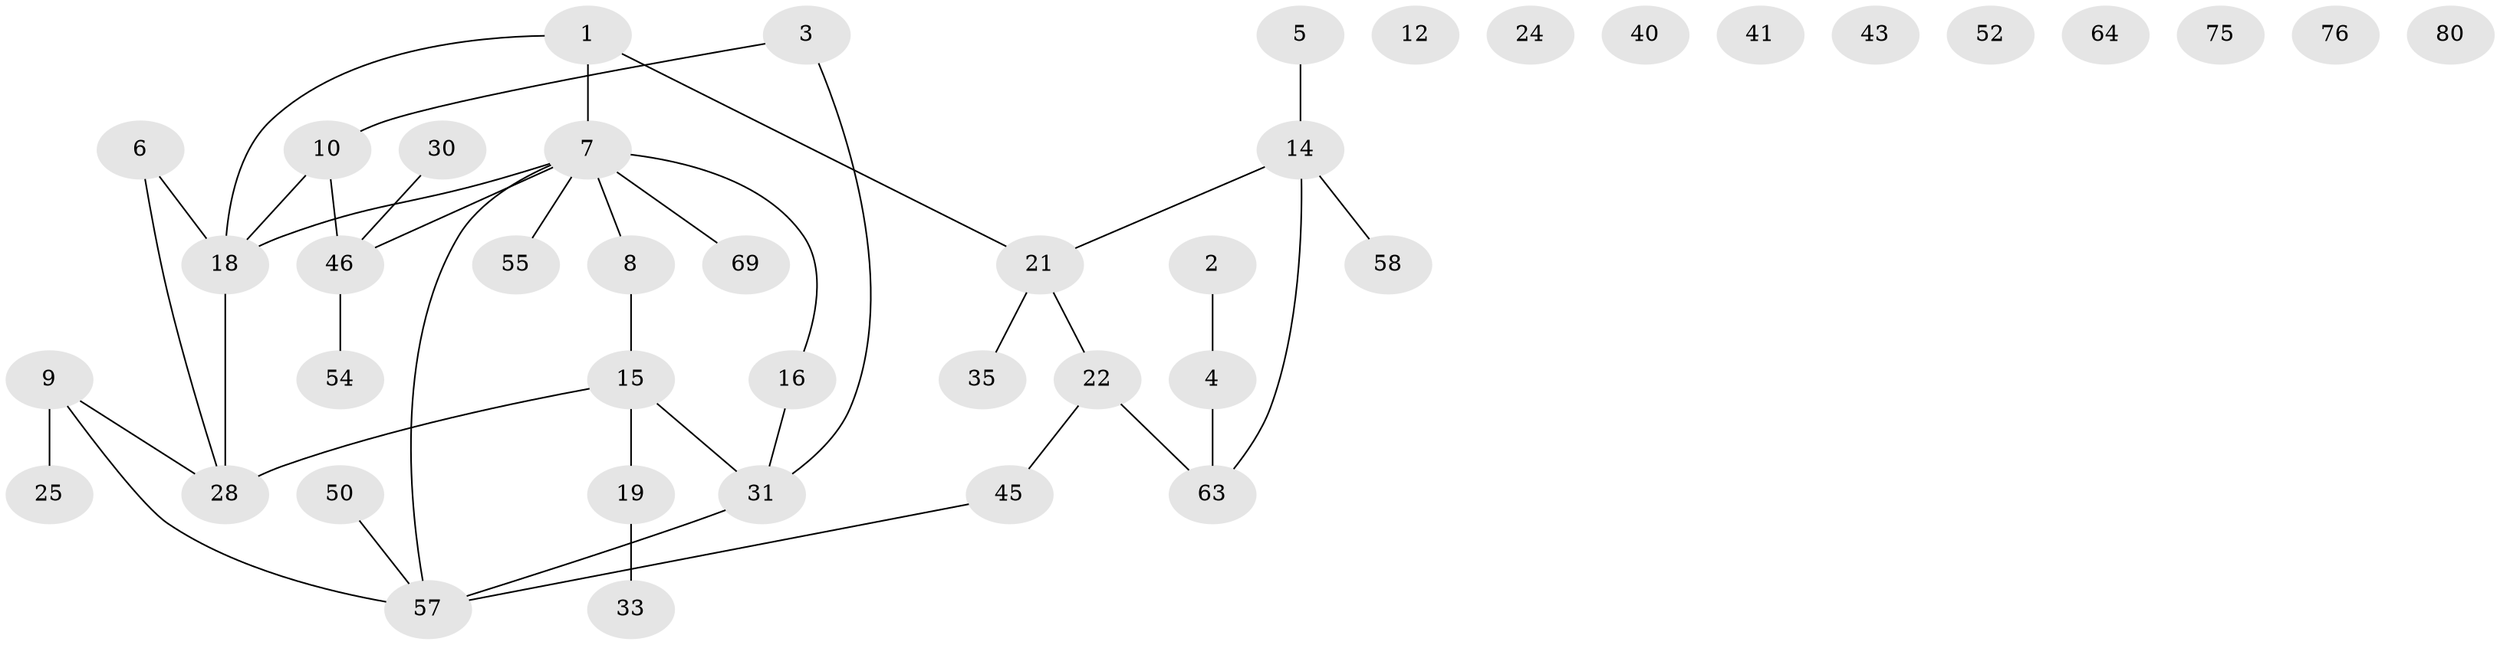 // original degree distribution, {3: 0.17073170731707318, 1: 0.2682926829268293, 2: 0.32926829268292684, 4: 0.10975609756097561, 0: 0.0975609756097561, 5: 0.024390243902439025}
// Generated by graph-tools (version 1.1) at 2025/12/03/09/25 04:12:59]
// undirected, 42 vertices, 41 edges
graph export_dot {
graph [start="1"]
  node [color=gray90,style=filled];
  1;
  2 [super="+70"];
  3;
  4 [super="+11"];
  5 [super="+67+20"];
  6 [super="+44+48"];
  7 [super="+13+17+36+29"];
  8 [super="+23"];
  9 [super="+49"];
  10 [super="+56+59+26"];
  12 [super="+71"];
  14 [super="+47"];
  15 [super="+39"];
  16 [super="+72"];
  18 [super="+68+66"];
  19 [super="+37"];
  21 [super="+62+51"];
  22 [super="+74"];
  24;
  25 [super="+27+32"];
  28 [super="+42+34"];
  30;
  31 [super="+38"];
  33;
  35;
  40;
  41;
  43 [super="+60"];
  45;
  46 [super="+53"];
  50;
  52;
  54;
  55;
  57 [super="+77+65"];
  58;
  63 [super="+73"];
  64;
  69;
  75;
  76;
  80;
  1 -- 18;
  1 -- 21;
  1 -- 7;
  2 -- 4;
  3 -- 31;
  3 -- 10;
  4 -- 63;
  5 -- 14;
  6 -- 18;
  6 -- 28;
  7 -- 18;
  7 -- 16;
  7 -- 69 [weight=2];
  7 -- 55;
  7 -- 8;
  7 -- 57;
  7 -- 46;
  8 -- 15;
  9 -- 57;
  9 -- 25;
  9 -- 28;
  10 -- 18;
  10 -- 46;
  14 -- 21;
  14 -- 58;
  14 -- 63;
  15 -- 19;
  15 -- 28;
  15 -- 31;
  16 -- 31;
  18 -- 28;
  19 -- 33;
  21 -- 35;
  21 -- 22;
  22 -- 45;
  22 -- 63;
  30 -- 46;
  31 -- 57;
  45 -- 57;
  46 -- 54;
  50 -- 57;
}
